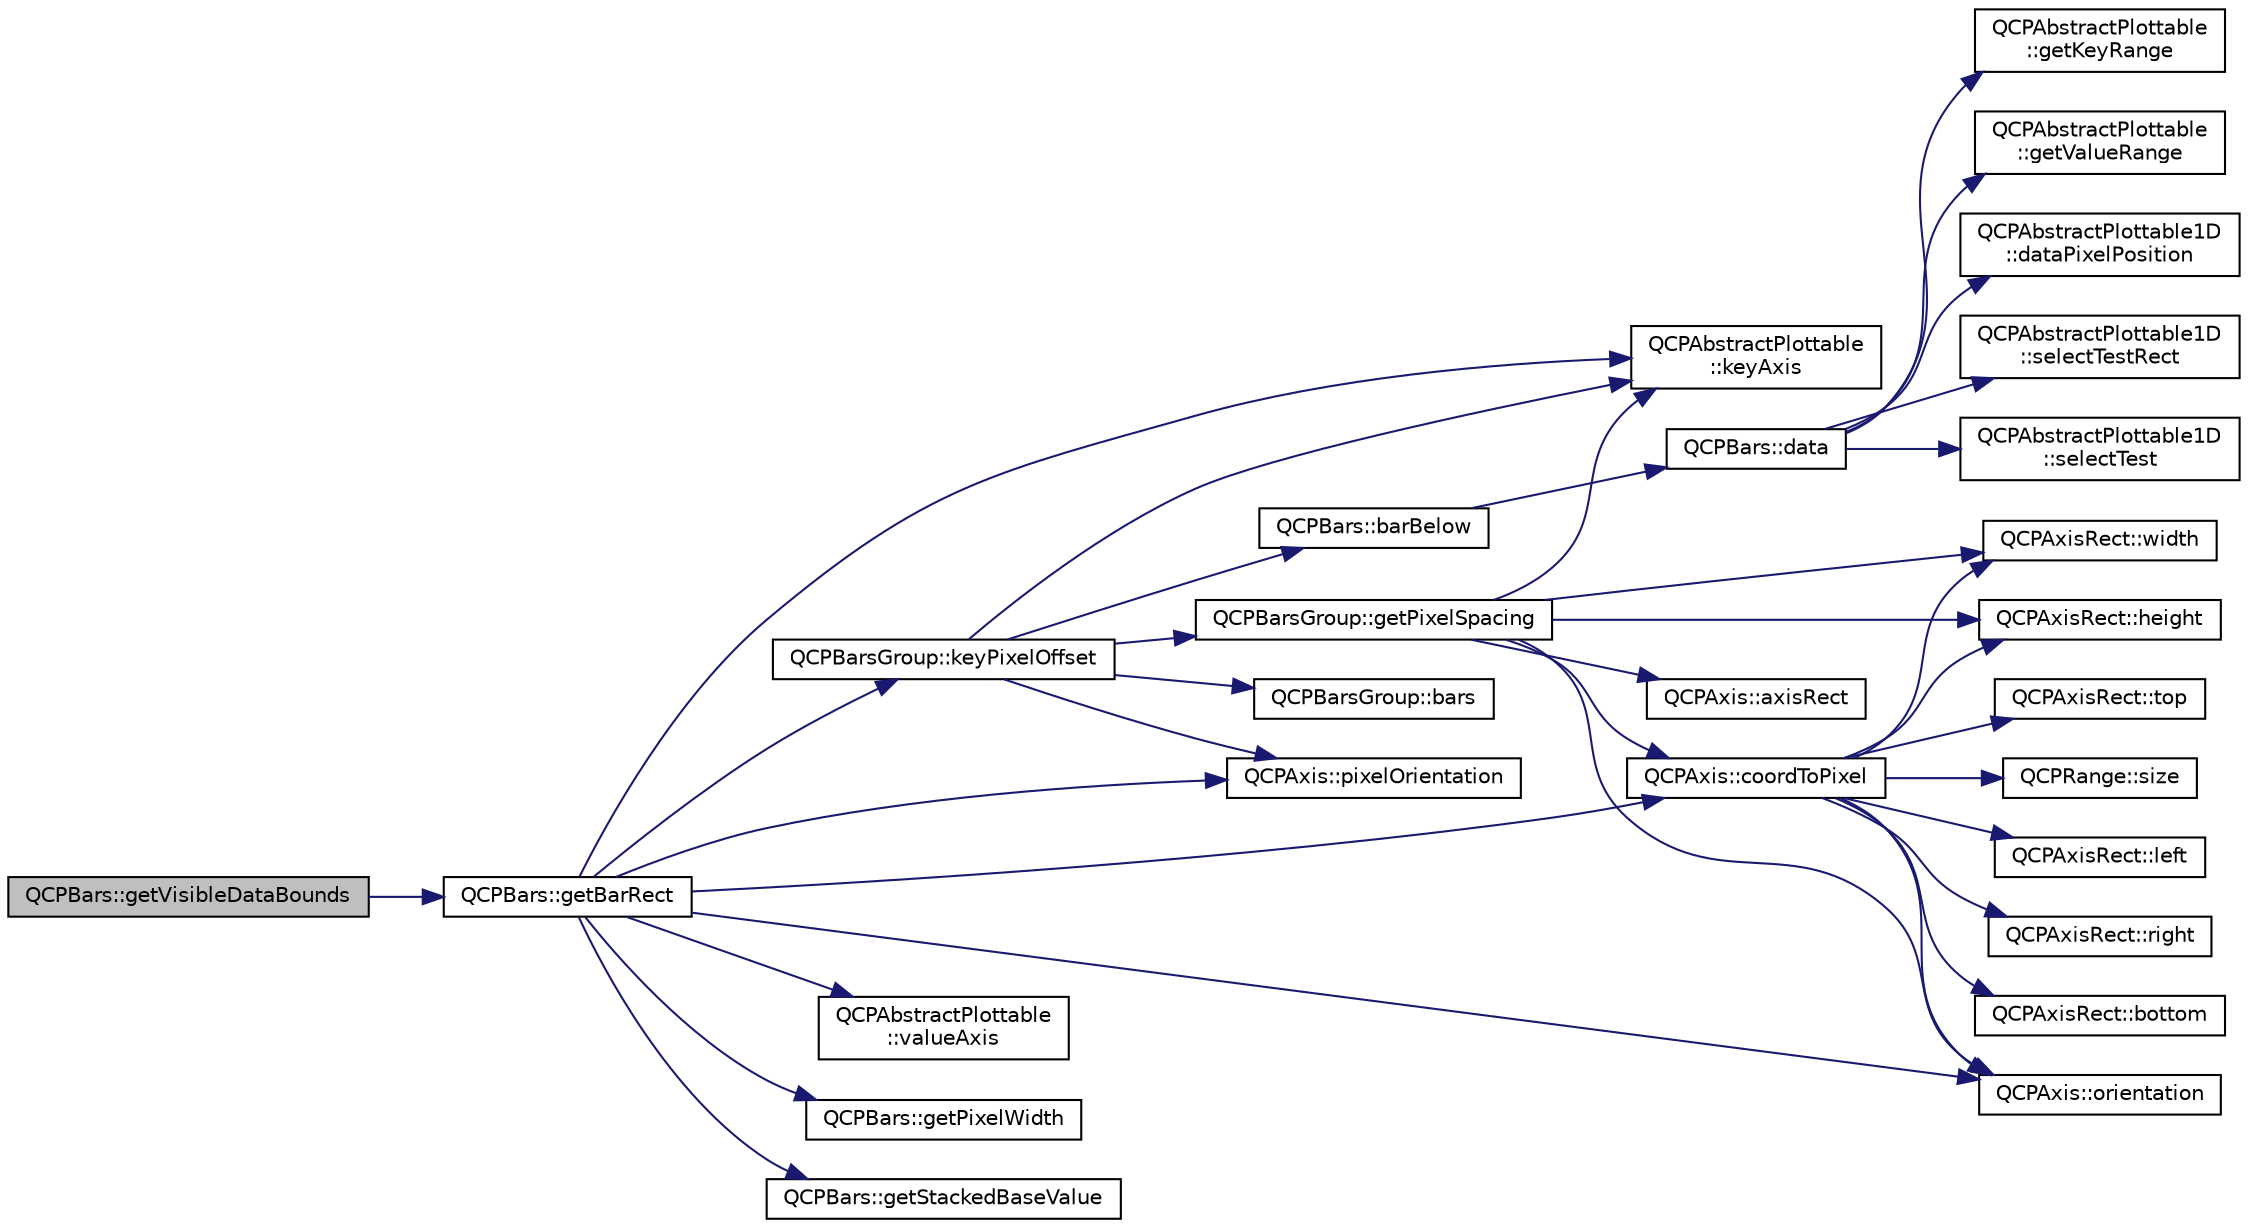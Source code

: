 digraph "QCPBars::getVisibleDataBounds"
{
  edge [fontname="Helvetica",fontsize="10",labelfontname="Helvetica",labelfontsize="10"];
  node [fontname="Helvetica",fontsize="10",shape=record];
  rankdir="LR";
  Node229 [label="QCPBars::getVisibleDataBounds",height=0.2,width=0.4,color="black", fillcolor="grey75", style="filled", fontcolor="black"];
  Node229 -> Node230 [color="midnightblue",fontsize="10",style="solid",fontname="Helvetica"];
  Node230 [label="QCPBars::getBarRect",height=0.2,width=0.4,color="black", fillcolor="white", style="filled",URL="$class_q_c_p_bars.html#a01b87e38e5d5089d214646d2af7896ea"];
  Node230 -> Node231 [color="midnightblue",fontsize="10",style="solid",fontname="Helvetica"];
  Node231 [label="QCPAbstractPlottable\l::keyAxis",height=0.2,width=0.4,color="black", fillcolor="white", style="filled",URL="$class_q_c_p_abstract_plottable.html#a2cdd6f0dd5e9a979037f86b4000d9cfe"];
  Node230 -> Node232 [color="midnightblue",fontsize="10",style="solid",fontname="Helvetica"];
  Node232 [label="QCPAbstractPlottable\l::valueAxis",height=0.2,width=0.4,color="black", fillcolor="white", style="filled",URL="$class_q_c_p_abstract_plottable.html#af47809a644a68ffd955fb30b01fb4f2f"];
  Node230 -> Node233 [color="midnightblue",fontsize="10",style="solid",fontname="Helvetica"];
  Node233 [label="QCPBars::getPixelWidth",height=0.2,width=0.4,color="black", fillcolor="white", style="filled",URL="$class_q_c_p_bars.html#ad87586cc5e9806740bc0e867667da409"];
  Node230 -> Node234 [color="midnightblue",fontsize="10",style="solid",fontname="Helvetica"];
  Node234 [label="QCPBars::getStackedBaseValue",height=0.2,width=0.4,color="black", fillcolor="white", style="filled",URL="$class_q_c_p_bars.html#a0ffd6e043876e13e89eaa54e9f8a04b9"];
  Node230 -> Node235 [color="midnightblue",fontsize="10",style="solid",fontname="Helvetica"];
  Node235 [label="QCPAxis::coordToPixel",height=0.2,width=0.4,color="black", fillcolor="white", style="filled",URL="$class_q_c_p_axis.html#af15d1b3a7f7e9b53d759d3ccff1fe4b4"];
  Node235 -> Node236 [color="midnightblue",fontsize="10",style="solid",fontname="Helvetica"];
  Node236 [label="QCPAxis::orientation",height=0.2,width=0.4,color="black", fillcolor="white", style="filled",URL="$class_q_c_p_axis.html#ab988ef4538e2655bb77bd138189cd42e"];
  Node235 -> Node237 [color="midnightblue",fontsize="10",style="solid",fontname="Helvetica"];
  Node237 [label="QCPRange::size",height=0.2,width=0.4,color="black", fillcolor="white", style="filled",URL="$class_q_c_p_range.html#a62326e7cc4316b96df6a60813230e63f"];
  Node235 -> Node238 [color="midnightblue",fontsize="10",style="solid",fontname="Helvetica"];
  Node238 [label="QCPAxisRect::width",height=0.2,width=0.4,color="black", fillcolor="white", style="filled",URL="$class_q_c_p_axis_rect.html#a204645398a4f9d0b0189385c7c2cfb91"];
  Node235 -> Node239 [color="midnightblue",fontsize="10",style="solid",fontname="Helvetica"];
  Node239 [label="QCPAxisRect::left",height=0.2,width=0.4,color="black", fillcolor="white", style="filled",URL="$class_q_c_p_axis_rect.html#afb4a3de02046b20b9310bdb8fca781c3"];
  Node235 -> Node240 [color="midnightblue",fontsize="10",style="solid",fontname="Helvetica"];
  Node240 [label="QCPAxisRect::right",height=0.2,width=0.4,color="black", fillcolor="white", style="filled",URL="$class_q_c_p_axis_rect.html#a3f819d4a1b2193723d1fdafc573eea10"];
  Node235 -> Node241 [color="midnightblue",fontsize="10",style="solid",fontname="Helvetica"];
  Node241 [label="QCPAxisRect::bottom",height=0.2,width=0.4,color="black", fillcolor="white", style="filled",URL="$class_q_c_p_axis_rect.html#acefdf1abaa8a8ab681e906cc2be9581e"];
  Node235 -> Node242 [color="midnightblue",fontsize="10",style="solid",fontname="Helvetica"];
  Node242 [label="QCPAxisRect::height",height=0.2,width=0.4,color="black", fillcolor="white", style="filled",URL="$class_q_c_p_axis_rect.html#acc4377809e79d9a089ab790f39429b0d"];
  Node235 -> Node243 [color="midnightblue",fontsize="10",style="solid",fontname="Helvetica"];
  Node243 [label="QCPAxisRect::top",height=0.2,width=0.4,color="black", fillcolor="white", style="filled",URL="$class_q_c_p_axis_rect.html#a45dbad181cbb9f09d068dbb76c817c95"];
  Node230 -> Node244 [color="midnightblue",fontsize="10",style="solid",fontname="Helvetica"];
  Node244 [label="QCPBarsGroup::keyPixelOffset",height=0.2,width=0.4,color="black", fillcolor="white", style="filled",URL="$class_q_c_p_bars_group.html#a8e2ca6002e7bab49670144d048a2bcc9"];
  Node244 -> Node245 [color="midnightblue",fontsize="10",style="solid",fontname="Helvetica"];
  Node245 [label="QCPBars::barBelow",height=0.2,width=0.4,color="black", fillcolor="white", style="filled",URL="$class_q_c_p_bars.html#a1b58664864b141f45e02044a855b3213"];
  Node245 -> Node246 [color="midnightblue",fontsize="10",style="solid",fontname="Helvetica"];
  Node246 [label="QCPBars::data",height=0.2,width=0.4,color="black", fillcolor="white", style="filled",URL="$class_q_c_p_bars.html#a7e373a534d82e18ed27b3fafd1f08fae"];
  Node246 -> Node247 [color="midnightblue",fontsize="10",style="solid",fontname="Helvetica"];
  Node247 [label="QCPAbstractPlottable1D\l::selectTestRect",height=0.2,width=0.4,color="black", fillcolor="white", style="filled",URL="$class_q_c_p_abstract_plottable1_d.html#a22377bf6e57ab7eedbc9e489250c6ded"];
  Node246 -> Node248 [color="midnightblue",fontsize="10",style="solid",fontname="Helvetica"];
  Node248 [label="QCPAbstractPlottable1D\l::selectTest",height=0.2,width=0.4,color="black", fillcolor="white", style="filled",URL="$class_q_c_p_abstract_plottable1_d.html#a4611b43bcb6441b2154eb4f4e0a33db2"];
  Node246 -> Node249 [color="midnightblue",fontsize="10",style="solid",fontname="Helvetica"];
  Node249 [label="QCPAbstractPlottable\l::getKeyRange",height=0.2,width=0.4,color="black", fillcolor="white", style="filled",URL="$class_q_c_p_abstract_plottable.html#a4da16d3cd4b509e1104a9b0275623c96"];
  Node246 -> Node250 [color="midnightblue",fontsize="10",style="solid",fontname="Helvetica"];
  Node250 [label="QCPAbstractPlottable\l::getValueRange",height=0.2,width=0.4,color="black", fillcolor="white", style="filled",URL="$class_q_c_p_abstract_plottable.html#a4de773988b21ed090fddd27c6a3a3dcb"];
  Node246 -> Node251 [color="midnightblue",fontsize="10",style="solid",fontname="Helvetica"];
  Node251 [label="QCPAbstractPlottable1D\l::dataPixelPosition",height=0.2,width=0.4,color="black", fillcolor="white", style="filled",URL="$class_q_c_p_abstract_plottable1_d.html#a6ca0699a6af5f25a7565de7c50ce13b2"];
  Node244 -> Node252 [color="midnightblue",fontsize="10",style="solid",fontname="Helvetica"];
  Node252 [label="QCPBarsGroup::bars",height=0.2,width=0.4,color="black", fillcolor="white", style="filled",URL="$class_q_c_p_bars_group.html#a6e4f4e86abbec6a9342f204ef82abef8"];
  Node244 -> Node253 [color="midnightblue",fontsize="10",style="solid",fontname="Helvetica"];
  Node253 [label="QCPBarsGroup::getPixelSpacing",height=0.2,width=0.4,color="black", fillcolor="white", style="filled",URL="$class_q_c_p_bars_group.html#a0beccd41bc3841a4c5b284823bc7d2de"];
  Node253 -> Node231 [color="midnightblue",fontsize="10",style="solid",fontname="Helvetica"];
  Node253 -> Node236 [color="midnightblue",fontsize="10",style="solid",fontname="Helvetica"];
  Node253 -> Node254 [color="midnightblue",fontsize="10",style="solid",fontname="Helvetica"];
  Node254 [label="QCPAxis::axisRect",height=0.2,width=0.4,color="black", fillcolor="white", style="filled",URL="$class_q_c_p_axis.html#afc94bcfdf8adfe8e01013f13bdf159a2"];
  Node253 -> Node238 [color="midnightblue",fontsize="10",style="solid",fontname="Helvetica"];
  Node253 -> Node242 [color="midnightblue",fontsize="10",style="solid",fontname="Helvetica"];
  Node253 -> Node235 [color="midnightblue",fontsize="10",style="solid",fontname="Helvetica"];
  Node244 -> Node231 [color="midnightblue",fontsize="10",style="solid",fontname="Helvetica"];
  Node244 -> Node255 [color="midnightblue",fontsize="10",style="solid",fontname="Helvetica"];
  Node255 [label="QCPAxis::pixelOrientation",height=0.2,width=0.4,color="black", fillcolor="white", style="filled",URL="$class_q_c_p_axis.html#a45c45bed7e5666683b8d56afa66fa51f"];
  Node230 -> Node255 [color="midnightblue",fontsize="10",style="solid",fontname="Helvetica"];
  Node230 -> Node236 [color="midnightblue",fontsize="10",style="solid",fontname="Helvetica"];
}

